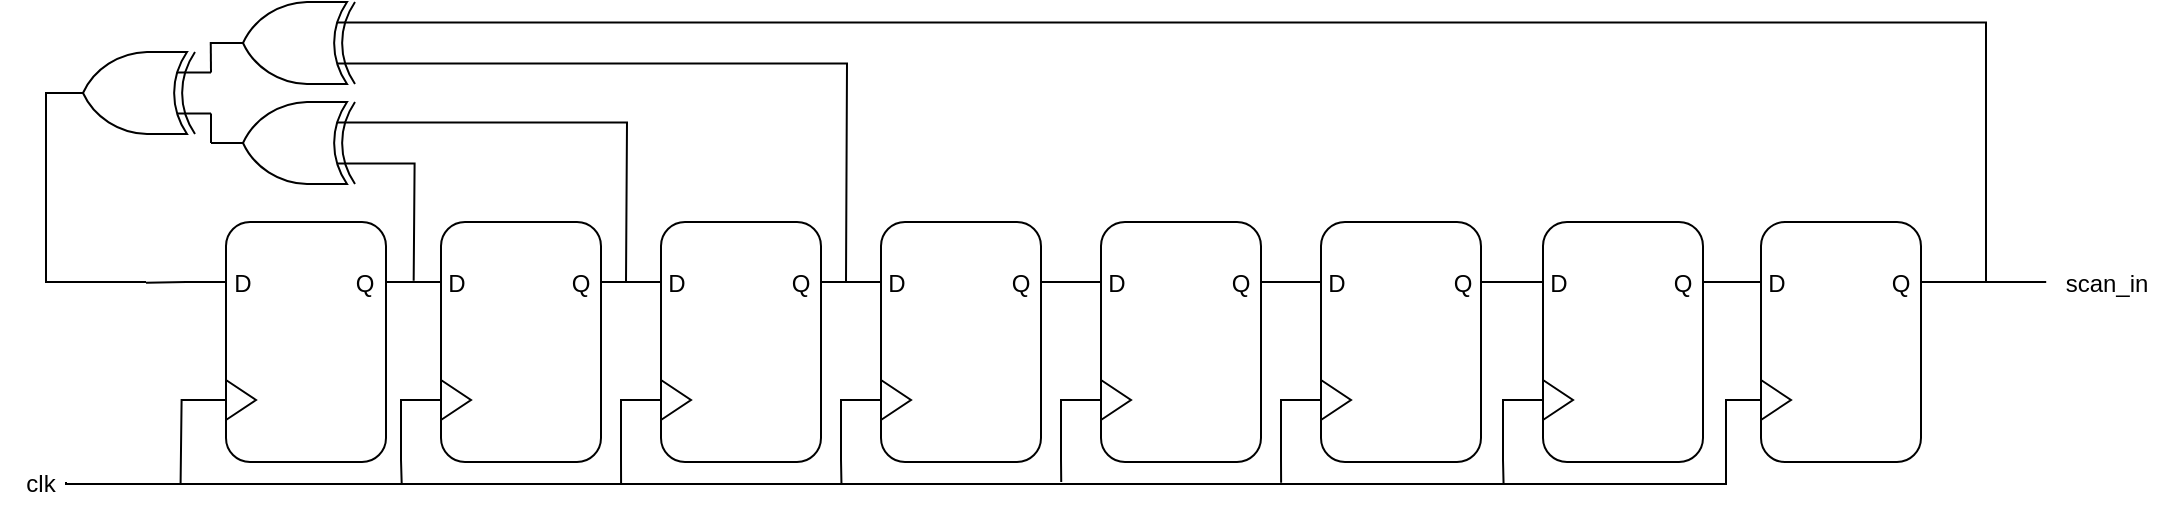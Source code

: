 <mxfile version="24.7.8">
  <diagram name="Page-1" id="UI9hSoGJG68KM8i0-efs">
    <mxGraphModel dx="1357" dy="914" grid="1" gridSize="10" guides="1" tooltips="1" connect="1" arrows="1" fold="1" page="1" pageScale="1" pageWidth="827" pageHeight="1169" math="0" shadow="0">
      <root>
        <mxCell id="0" />
        <mxCell id="1" parent="0" />
        <mxCell id="78TbH2gb1BlGe4ghfX7H-14" value="" style="rounded=1;whiteSpace=wrap;html=1;" vertex="1" parent="1">
          <mxGeometry x="120" y="170" width="80" height="120" as="geometry" />
        </mxCell>
        <mxCell id="78TbH2gb1BlGe4ghfX7H-15" value="D" style="text;html=1;align=center;verticalAlign=middle;resizable=0;points=[];autosize=1;strokeColor=none;fillColor=none;" vertex="1" parent="1">
          <mxGeometry x="112.5" y="186" width="30" height="30" as="geometry" />
        </mxCell>
        <mxCell id="78TbH2gb1BlGe4ghfX7H-52" style="edgeStyle=orthogonalEdgeStyle;rounded=0;orthogonalLoop=1;jettySize=auto;html=1;exitX=0;exitY=0.25;exitDx=0;exitDy=0;endArrow=none;endFill=0;" edge="1" parent="1" source="78TbH2gb1BlGe4ghfX7H-14">
          <mxGeometry relative="1" as="geometry">
            <mxPoint x="80" y="200.333" as="targetPoint" />
          </mxGeometry>
        </mxCell>
        <mxCell id="78TbH2gb1BlGe4ghfX7H-51" style="edgeStyle=orthogonalEdgeStyle;rounded=0;orthogonalLoop=1;jettySize=auto;html=1;exitX=1;exitY=0.25;exitDx=0;exitDy=0;endArrow=none;endFill=0;" edge="1" parent="1" source="78TbH2gb1BlGe4ghfX7H-14">
          <mxGeometry relative="1" as="geometry">
            <mxPoint x="1030.102" y="200" as="targetPoint" />
          </mxGeometry>
        </mxCell>
        <mxCell id="78TbH2gb1BlGe4ghfX7H-17" value="Q" style="text;html=1;align=center;verticalAlign=middle;resizable=0;points=[];autosize=1;strokeColor=none;fillColor=none;" vertex="1" parent="1">
          <mxGeometry x="174" y="186" width="30" height="30" as="geometry" />
        </mxCell>
        <mxCell id="78TbH2gb1BlGe4ghfX7H-20" value="" style="group" vertex="1" connectable="0" parent="1">
          <mxGeometry x="220" y="170" width="91.5" height="120" as="geometry" />
        </mxCell>
        <mxCell id="78TbH2gb1BlGe4ghfX7H-21" value="" style="rounded=1;whiteSpace=wrap;html=1;" vertex="1" parent="78TbH2gb1BlGe4ghfX7H-20">
          <mxGeometry x="7.5" width="80" height="120" as="geometry" />
        </mxCell>
        <mxCell id="78TbH2gb1BlGe4ghfX7H-22" value="D" style="text;html=1;align=center;verticalAlign=middle;resizable=0;points=[];autosize=1;strokeColor=none;fillColor=none;" vertex="1" parent="78TbH2gb1BlGe4ghfX7H-20">
          <mxGeometry y="16" width="30" height="30" as="geometry" />
        </mxCell>
        <mxCell id="78TbH2gb1BlGe4ghfX7H-23" value="Q" style="text;html=1;align=center;verticalAlign=middle;resizable=0;points=[];autosize=1;strokeColor=none;fillColor=none;" vertex="1" parent="78TbH2gb1BlGe4ghfX7H-20">
          <mxGeometry x="61.5" y="16" width="30" height="30" as="geometry" />
        </mxCell>
        <mxCell id="78TbH2gb1BlGe4ghfX7H-82" style="edgeStyle=orthogonalEdgeStyle;rounded=0;orthogonalLoop=1;jettySize=auto;html=1;exitX=0;exitY=0.5;exitDx=0;exitDy=0;endArrow=none;endFill=0;" edge="1" parent="78TbH2gb1BlGe4ghfX7H-20" source="78TbH2gb1BlGe4ghfX7H-24">
          <mxGeometry relative="1" as="geometry">
            <mxPoint x="-12.138" y="131.289" as="targetPoint" />
          </mxGeometry>
        </mxCell>
        <mxCell id="78TbH2gb1BlGe4ghfX7H-24" value="" style="triangle;whiteSpace=wrap;html=1;" vertex="1" parent="78TbH2gb1BlGe4ghfX7H-20">
          <mxGeometry x="7.5" y="79" width="15" height="20" as="geometry" />
        </mxCell>
        <mxCell id="78TbH2gb1BlGe4ghfX7H-25" value="" style="group" vertex="1" connectable="0" parent="1">
          <mxGeometry x="330" y="170" width="91.5" height="120" as="geometry" />
        </mxCell>
        <mxCell id="78TbH2gb1BlGe4ghfX7H-26" value="" style="rounded=1;whiteSpace=wrap;html=1;" vertex="1" parent="78TbH2gb1BlGe4ghfX7H-25">
          <mxGeometry x="7.5" width="80" height="120" as="geometry" />
        </mxCell>
        <mxCell id="78TbH2gb1BlGe4ghfX7H-27" value="D" style="text;html=1;align=center;verticalAlign=middle;resizable=0;points=[];autosize=1;strokeColor=none;fillColor=none;" vertex="1" parent="78TbH2gb1BlGe4ghfX7H-25">
          <mxGeometry y="16" width="30" height="30" as="geometry" />
        </mxCell>
        <mxCell id="78TbH2gb1BlGe4ghfX7H-28" value="Q" style="text;html=1;align=center;verticalAlign=middle;resizable=0;points=[];autosize=1;strokeColor=none;fillColor=none;" vertex="1" parent="78TbH2gb1BlGe4ghfX7H-25">
          <mxGeometry x="61.5" y="16" width="30" height="30" as="geometry" />
        </mxCell>
        <mxCell id="78TbH2gb1BlGe4ghfX7H-80" style="edgeStyle=orthogonalEdgeStyle;rounded=0;orthogonalLoop=1;jettySize=auto;html=1;exitX=0;exitY=0.5;exitDx=0;exitDy=0;endArrow=none;endFill=0;" edge="1" parent="78TbH2gb1BlGe4ghfX7H-25" source="78TbH2gb1BlGe4ghfX7H-29">
          <mxGeometry relative="1" as="geometry">
            <mxPoint x="-12.453" y="131.164" as="targetPoint" />
          </mxGeometry>
        </mxCell>
        <mxCell id="78TbH2gb1BlGe4ghfX7H-29" value="" style="triangle;whiteSpace=wrap;html=1;" vertex="1" parent="78TbH2gb1BlGe4ghfX7H-25">
          <mxGeometry x="7.5" y="79" width="15" height="20" as="geometry" />
        </mxCell>
        <mxCell id="78TbH2gb1BlGe4ghfX7H-30" value="" style="group" vertex="1" connectable="0" parent="1">
          <mxGeometry x="440" y="170" width="91.5" height="120" as="geometry" />
        </mxCell>
        <mxCell id="78TbH2gb1BlGe4ghfX7H-31" value="" style="rounded=1;whiteSpace=wrap;html=1;" vertex="1" parent="78TbH2gb1BlGe4ghfX7H-30">
          <mxGeometry x="7.5" width="80" height="120" as="geometry" />
        </mxCell>
        <mxCell id="78TbH2gb1BlGe4ghfX7H-32" value="D" style="text;html=1;align=center;verticalAlign=middle;resizable=0;points=[];autosize=1;strokeColor=none;fillColor=none;" vertex="1" parent="78TbH2gb1BlGe4ghfX7H-30">
          <mxGeometry y="16" width="30" height="30" as="geometry" />
        </mxCell>
        <mxCell id="78TbH2gb1BlGe4ghfX7H-33" value="Q" style="text;html=1;align=center;verticalAlign=middle;resizable=0;points=[];autosize=1;strokeColor=none;fillColor=none;" vertex="1" parent="78TbH2gb1BlGe4ghfX7H-30">
          <mxGeometry x="61.5" y="16" width="30" height="30" as="geometry" />
        </mxCell>
        <mxCell id="78TbH2gb1BlGe4ghfX7H-81" style="edgeStyle=orthogonalEdgeStyle;rounded=0;orthogonalLoop=1;jettySize=auto;html=1;exitX=0;exitY=0.5;exitDx=0;exitDy=0;endArrow=none;endFill=0;" edge="1" parent="78TbH2gb1BlGe4ghfX7H-30" source="78TbH2gb1BlGe4ghfX7H-34">
          <mxGeometry relative="1" as="geometry">
            <mxPoint x="-12.264" y="131.415" as="targetPoint" />
          </mxGeometry>
        </mxCell>
        <mxCell id="78TbH2gb1BlGe4ghfX7H-34" value="" style="triangle;whiteSpace=wrap;html=1;" vertex="1" parent="78TbH2gb1BlGe4ghfX7H-30">
          <mxGeometry x="7.5" y="79" width="15" height="20" as="geometry" />
        </mxCell>
        <mxCell id="78TbH2gb1BlGe4ghfX7H-35" value="" style="group" vertex="1" connectable="0" parent="1">
          <mxGeometry x="550" y="170" width="91.5" height="120" as="geometry" />
        </mxCell>
        <mxCell id="78TbH2gb1BlGe4ghfX7H-36" value="" style="rounded=1;whiteSpace=wrap;html=1;" vertex="1" parent="78TbH2gb1BlGe4ghfX7H-35">
          <mxGeometry x="7.5" width="80" height="120" as="geometry" />
        </mxCell>
        <mxCell id="78TbH2gb1BlGe4ghfX7H-37" value="D" style="text;html=1;align=center;verticalAlign=middle;resizable=0;points=[];autosize=1;strokeColor=none;fillColor=none;" vertex="1" parent="78TbH2gb1BlGe4ghfX7H-35">
          <mxGeometry y="16" width="30" height="30" as="geometry" />
        </mxCell>
        <mxCell id="78TbH2gb1BlGe4ghfX7H-38" value="Q" style="text;html=1;align=center;verticalAlign=middle;resizable=0;points=[];autosize=1;strokeColor=none;fillColor=none;" vertex="1" parent="78TbH2gb1BlGe4ghfX7H-35">
          <mxGeometry x="61.5" y="16" width="30" height="30" as="geometry" />
        </mxCell>
        <mxCell id="78TbH2gb1BlGe4ghfX7H-77" style="edgeStyle=orthogonalEdgeStyle;rounded=0;orthogonalLoop=1;jettySize=auto;html=1;exitX=0;exitY=0.5;exitDx=0;exitDy=0;endArrow=none;endFill=0;" edge="1" parent="78TbH2gb1BlGe4ghfX7H-35" source="78TbH2gb1BlGe4ghfX7H-39">
          <mxGeometry relative="1" as="geometry">
            <mxPoint x="-12.386" y="130" as="targetPoint" />
          </mxGeometry>
        </mxCell>
        <mxCell id="78TbH2gb1BlGe4ghfX7H-39" value="" style="triangle;whiteSpace=wrap;html=1;" vertex="1" parent="78TbH2gb1BlGe4ghfX7H-35">
          <mxGeometry x="7.5" y="79" width="15" height="20" as="geometry" />
        </mxCell>
        <mxCell id="78TbH2gb1BlGe4ghfX7H-40" value="" style="group" vertex="1" connectable="0" parent="1">
          <mxGeometry x="660" y="170" width="91.5" height="120" as="geometry" />
        </mxCell>
        <mxCell id="78TbH2gb1BlGe4ghfX7H-41" value="" style="rounded=1;whiteSpace=wrap;html=1;" vertex="1" parent="78TbH2gb1BlGe4ghfX7H-40">
          <mxGeometry x="7.5" width="80" height="120" as="geometry" />
        </mxCell>
        <mxCell id="78TbH2gb1BlGe4ghfX7H-42" value="D" style="text;html=1;align=center;verticalAlign=middle;resizable=0;points=[];autosize=1;strokeColor=none;fillColor=none;" vertex="1" parent="78TbH2gb1BlGe4ghfX7H-40">
          <mxGeometry y="16" width="30" height="30" as="geometry" />
        </mxCell>
        <mxCell id="78TbH2gb1BlGe4ghfX7H-43" value="Q" style="text;html=1;align=center;verticalAlign=middle;resizable=0;points=[];autosize=1;strokeColor=none;fillColor=none;" vertex="1" parent="78TbH2gb1BlGe4ghfX7H-40">
          <mxGeometry x="62.5" y="16" width="30" height="30" as="geometry" />
        </mxCell>
        <mxCell id="78TbH2gb1BlGe4ghfX7H-72" style="edgeStyle=orthogonalEdgeStyle;rounded=0;orthogonalLoop=1;jettySize=auto;html=1;exitX=0;exitY=0.5;exitDx=0;exitDy=0;endArrow=none;endFill=0;" edge="1" parent="78TbH2gb1BlGe4ghfX7H-40" source="78TbH2gb1BlGe4ghfX7H-44">
          <mxGeometry relative="1" as="geometry">
            <mxPoint x="-12.444" y="130.357" as="targetPoint" />
          </mxGeometry>
        </mxCell>
        <mxCell id="78TbH2gb1BlGe4ghfX7H-44" value="" style="triangle;whiteSpace=wrap;html=1;" vertex="1" parent="78TbH2gb1BlGe4ghfX7H-40">
          <mxGeometry x="7.5" y="79" width="15" height="20" as="geometry" />
        </mxCell>
        <mxCell id="78TbH2gb1BlGe4ghfX7H-45" value="" style="group" vertex="1" connectable="0" parent="1">
          <mxGeometry x="771" y="170" width="91.5" height="120" as="geometry" />
        </mxCell>
        <mxCell id="78TbH2gb1BlGe4ghfX7H-46" value="" style="rounded=1;whiteSpace=wrap;html=1;" vertex="1" parent="78TbH2gb1BlGe4ghfX7H-45">
          <mxGeometry x="7.5" width="80" height="120" as="geometry" />
        </mxCell>
        <mxCell id="78TbH2gb1BlGe4ghfX7H-47" value="D" style="text;html=1;align=center;verticalAlign=middle;resizable=0;points=[];autosize=1;strokeColor=none;fillColor=none;" vertex="1" parent="78TbH2gb1BlGe4ghfX7H-45">
          <mxGeometry y="16" width="30" height="30" as="geometry" />
        </mxCell>
        <mxCell id="78TbH2gb1BlGe4ghfX7H-48" value="Q" style="text;html=1;align=center;verticalAlign=middle;resizable=0;points=[];autosize=1;strokeColor=none;fillColor=none;" vertex="1" parent="78TbH2gb1BlGe4ghfX7H-45">
          <mxGeometry x="61.5" y="16" width="30" height="30" as="geometry" />
        </mxCell>
        <mxCell id="78TbH2gb1BlGe4ghfX7H-92" style="edgeStyle=orthogonalEdgeStyle;rounded=0;orthogonalLoop=1;jettySize=auto;html=1;exitX=0;exitY=0.5;exitDx=0;exitDy=0;endArrow=none;endFill=0;" edge="1" parent="78TbH2gb1BlGe4ghfX7H-45" source="78TbH2gb1BlGe4ghfX7H-49">
          <mxGeometry relative="1" as="geometry">
            <mxPoint x="-12.222" y="130.778" as="targetPoint" />
          </mxGeometry>
        </mxCell>
        <mxCell id="78TbH2gb1BlGe4ghfX7H-49" value="" style="triangle;whiteSpace=wrap;html=1;" vertex="1" parent="78TbH2gb1BlGe4ghfX7H-45">
          <mxGeometry x="7.5" y="79" width="15" height="20" as="geometry" />
        </mxCell>
        <mxCell id="78TbH2gb1BlGe4ghfX7H-84" style="edgeStyle=orthogonalEdgeStyle;rounded=0;orthogonalLoop=1;jettySize=auto;html=1;exitX=0;exitY=0.5;exitDx=0;exitDy=0;endArrow=none;endFill=0;" edge="1" parent="1" source="78TbH2gb1BlGe4ghfX7H-16">
          <mxGeometry relative="1" as="geometry">
            <mxPoint x="97.296" y="301.164" as="targetPoint" />
          </mxGeometry>
        </mxCell>
        <mxCell id="78TbH2gb1BlGe4ghfX7H-16" value="" style="triangle;whiteSpace=wrap;html=1;" vertex="1" parent="1">
          <mxGeometry x="120" y="249" width="15" height="20" as="geometry" />
        </mxCell>
        <mxCell id="78TbH2gb1BlGe4ghfX7H-57" style="edgeStyle=orthogonalEdgeStyle;rounded=0;orthogonalLoop=1;jettySize=auto;html=1;exitX=0;exitY=0.75;exitDx=0;exitDy=0;exitPerimeter=0;endArrow=none;endFill=0;" edge="1" parent="1" source="78TbH2gb1BlGe4ghfX7H-56">
          <mxGeometry relative="1" as="geometry">
            <mxPoint x="320" y="200.0" as="targetPoint" />
          </mxGeometry>
        </mxCell>
        <mxCell id="78TbH2gb1BlGe4ghfX7H-59" style="edgeStyle=orthogonalEdgeStyle;rounded=0;orthogonalLoop=1;jettySize=auto;html=1;exitX=0;exitY=0.25;exitDx=0;exitDy=0;exitPerimeter=0;endArrow=none;endFill=0;" edge="1" parent="1" source="78TbH2gb1BlGe4ghfX7H-56">
          <mxGeometry relative="1" as="geometry">
            <mxPoint x="213.838" y="199.384" as="targetPoint" />
          </mxGeometry>
        </mxCell>
        <mxCell id="78TbH2gb1BlGe4ghfX7H-56" value="" style="verticalLabelPosition=bottom;shadow=0;dashed=0;align=center;html=1;verticalAlign=top;shape=mxgraph.electrical.logic_gates.logic_gate;operation=xor;rotation=-180;" vertex="1" parent="1">
          <mxGeometry x="112.5" y="110" width="80" height="41" as="geometry" />
        </mxCell>
        <mxCell id="78TbH2gb1BlGe4ghfX7H-61" style="edgeStyle=orthogonalEdgeStyle;rounded=0;orthogonalLoop=1;jettySize=auto;html=1;exitX=0;exitY=0.75;exitDx=0;exitDy=0;exitPerimeter=0;endArrow=none;endFill=0;" edge="1" parent="1" source="78TbH2gb1BlGe4ghfX7H-60">
          <mxGeometry relative="1" as="geometry">
            <mxPoint x="880" y="200.0" as="targetPoint" />
            <Array as="points">
              <mxPoint x="1000" y="70" />
              <mxPoint x="1000" y="200" />
            </Array>
          </mxGeometry>
        </mxCell>
        <mxCell id="78TbH2gb1BlGe4ghfX7H-62" style="edgeStyle=orthogonalEdgeStyle;rounded=0;orthogonalLoop=1;jettySize=auto;html=1;exitX=0;exitY=0.25;exitDx=0;exitDy=0;exitPerimeter=0;endArrow=none;endFill=0;" edge="1" parent="1" source="78TbH2gb1BlGe4ghfX7H-60">
          <mxGeometry relative="1" as="geometry">
            <mxPoint x="430" y="200.0" as="targetPoint" />
          </mxGeometry>
        </mxCell>
        <mxCell id="78TbH2gb1BlGe4ghfX7H-60" value="" style="verticalLabelPosition=bottom;shadow=0;dashed=0;align=center;html=1;verticalAlign=top;shape=mxgraph.electrical.logic_gates.logic_gate;operation=xor;rotation=-180;" vertex="1" parent="1">
          <mxGeometry x="112.5" y="60" width="80" height="41" as="geometry" />
        </mxCell>
        <mxCell id="78TbH2gb1BlGe4ghfX7H-65" style="edgeStyle=orthogonalEdgeStyle;rounded=0;orthogonalLoop=1;jettySize=auto;html=1;exitX=0;exitY=0.75;exitDx=0;exitDy=0;exitPerimeter=0;endArrow=none;endFill=0;" edge="1" parent="1" source="78TbH2gb1BlGe4ghfX7H-63">
          <mxGeometry relative="1" as="geometry">
            <mxPoint x="112.377" y="80.0" as="targetPoint" />
          </mxGeometry>
        </mxCell>
        <mxCell id="78TbH2gb1BlGe4ghfX7H-66" style="edgeStyle=orthogonalEdgeStyle;rounded=0;orthogonalLoop=1;jettySize=auto;html=1;exitX=1;exitY=0.5;exitDx=0;exitDy=0;exitPerimeter=0;endArrow=none;endFill=0;" edge="1" parent="1" source="78TbH2gb1BlGe4ghfX7H-63">
          <mxGeometry relative="1" as="geometry">
            <mxPoint x="80.0" y="200" as="targetPoint" />
            <Array as="points">
              <mxPoint x="30" y="106" />
              <mxPoint x="30" y="200" />
            </Array>
          </mxGeometry>
        </mxCell>
        <mxCell id="78TbH2gb1BlGe4ghfX7H-63" value="" style="verticalLabelPosition=bottom;shadow=0;dashed=0;align=center;html=1;verticalAlign=top;shape=mxgraph.electrical.logic_gates.logic_gate;operation=xor;rotation=-180;" vertex="1" parent="1">
          <mxGeometry x="32.5" y="85" width="80" height="41" as="geometry" />
        </mxCell>
        <mxCell id="78TbH2gb1BlGe4ghfX7H-64" style="edgeStyle=orthogonalEdgeStyle;rounded=0;orthogonalLoop=1;jettySize=auto;html=1;exitX=0;exitY=0.25;exitDx=0;exitDy=0;exitPerimeter=0;entryX=1;entryY=0.5;entryDx=0;entryDy=0;entryPerimeter=0;endArrow=none;endFill=0;" edge="1" parent="1" source="78TbH2gb1BlGe4ghfX7H-63" target="78TbH2gb1BlGe4ghfX7H-56">
          <mxGeometry relative="1" as="geometry" />
        </mxCell>
        <mxCell id="78TbH2gb1BlGe4ghfX7H-67" value="scan_in" style="text;html=1;align=center;verticalAlign=middle;resizable=0;points=[];autosize=1;strokeColor=none;fillColor=none;" vertex="1" parent="1">
          <mxGeometry x="1030" y="186" width="60" height="30" as="geometry" />
        </mxCell>
        <mxCell id="78TbH2gb1BlGe4ghfX7H-69" value="" style="endArrow=none;html=1;rounded=0;edgeStyle=orthogonalEdgeStyle;entryX=0;entryY=0.5;entryDx=0;entryDy=0;" edge="1" parent="1" target="78TbH2gb1BlGe4ghfX7H-90">
          <mxGeometry width="50" height="50" relative="1" as="geometry">
            <mxPoint x="40" y="300" as="sourcePoint" />
            <mxPoint x="770.93" y="300" as="targetPoint" />
            <Array as="points">
              <mxPoint x="40" y="301" />
              <mxPoint x="870" y="301" />
              <mxPoint x="870" y="259" />
            </Array>
          </mxGeometry>
        </mxCell>
        <mxCell id="78TbH2gb1BlGe4ghfX7H-85" value="clk" style="text;html=1;align=center;verticalAlign=middle;resizable=0;points=[];autosize=1;strokeColor=none;fillColor=none;" vertex="1" parent="1">
          <mxGeometry x="7" y="286" width="40" height="30" as="geometry" />
        </mxCell>
        <mxCell id="78TbH2gb1BlGe4ghfX7H-86" value="" style="group" vertex="1" connectable="0" parent="1">
          <mxGeometry x="880" y="170" width="91.5" height="120" as="geometry" />
        </mxCell>
        <mxCell id="78TbH2gb1BlGe4ghfX7H-87" value="" style="rounded=1;whiteSpace=wrap;html=1;" vertex="1" parent="78TbH2gb1BlGe4ghfX7H-86">
          <mxGeometry x="7.5" width="80" height="120" as="geometry" />
        </mxCell>
        <mxCell id="78TbH2gb1BlGe4ghfX7H-88" value="D" style="text;html=1;align=center;verticalAlign=middle;resizable=0;points=[];autosize=1;strokeColor=none;fillColor=none;" vertex="1" parent="78TbH2gb1BlGe4ghfX7H-86">
          <mxGeometry y="16" width="30" height="30" as="geometry" />
        </mxCell>
        <mxCell id="78TbH2gb1BlGe4ghfX7H-89" value="Q" style="text;html=1;align=center;verticalAlign=middle;resizable=0;points=[];autosize=1;strokeColor=none;fillColor=none;" vertex="1" parent="78TbH2gb1BlGe4ghfX7H-86">
          <mxGeometry x="61.5" y="16" width="30" height="30" as="geometry" />
        </mxCell>
        <mxCell id="78TbH2gb1BlGe4ghfX7H-90" value="" style="triangle;whiteSpace=wrap;html=1;" vertex="1" parent="78TbH2gb1BlGe4ghfX7H-86">
          <mxGeometry x="7.5" y="79" width="15" height="20" as="geometry" />
        </mxCell>
      </root>
    </mxGraphModel>
  </diagram>
</mxfile>

